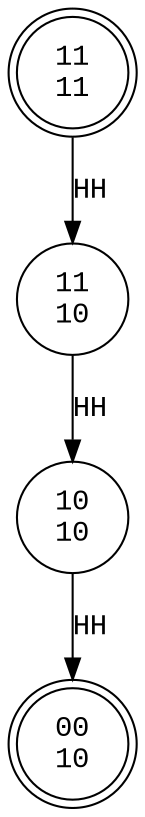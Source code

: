 digraph finite_state_machine {
	//rankdir=LR size="8,5"
	node [fontname="Courier New"]
	edge [fontname="Courier New"]

	node [shape=circle]
	//0000 [label="00\n00"]
	//0010 [label="10\n00"]
	//0011 [label="11\n00"]
	1000 [label="00\n10", shape=doublecircle]
	1010 [label="10\n10"]
	1011 [label="11\n10"]
	//1100 [label="00\n11", shape=doublecircle]
	//1110 [label="10\n11"]
	1111 [label="11\n11", shape=doublecircle]

	1111 -> 1011 [label="HH"]
	1011 -> 1010 [label="HH"]
	1010 -> 1000 [label="HH"]
}
